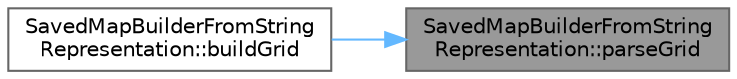 digraph "SavedMapBuilderFromStringRepresentation::parseGrid"
{
 // LATEX_PDF_SIZE
  bgcolor="transparent";
  edge [fontname=Helvetica,fontsize=10,labelfontname=Helvetica,labelfontsize=10];
  node [fontname=Helvetica,fontsize=10,shape=box,height=0.2,width=0.4];
  rankdir="RL";
  Node1 [id="Node000001",label="SavedMapBuilderFromString\lRepresentation::parseGrid",height=0.2,width=0.4,color="gray40", fillcolor="grey60", style="filled", fontcolor="black",tooltip="Reads a string representation of a Row and parses it into a Row object along with its position."];
  Node1 -> Node2 [id="edge2_Node000001_Node000002",dir="back",color="steelblue1",style="solid",tooltip=" "];
  Node2 [id="Node000002",label="SavedMapBuilderFromString\lRepresentation::buildGrid",height=0.2,width=0.4,color="grey40", fillcolor="white", style="filled",URL="$class_saved_map_builder_from_string_representation.html#ac962e779a424151518a2f133815800b6",tooltip="Builds the grid of the map."];
}
